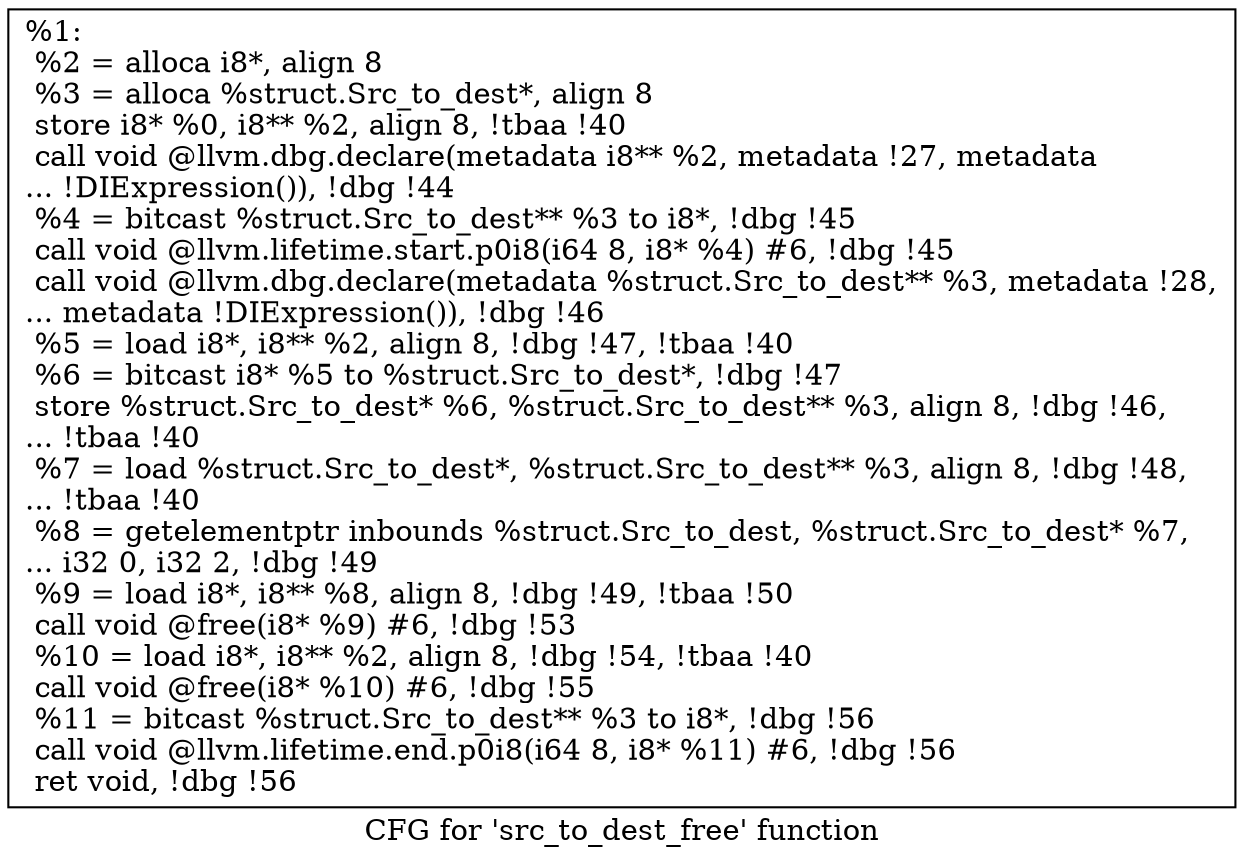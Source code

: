 digraph "CFG for 'src_to_dest_free' function" {
	label="CFG for 'src_to_dest_free' function";

	Node0x15e6d90 [shape=record,label="{%1:\l  %2 = alloca i8*, align 8\l  %3 = alloca %struct.Src_to_dest*, align 8\l  store i8* %0, i8** %2, align 8, !tbaa !40\l  call void @llvm.dbg.declare(metadata i8** %2, metadata !27, metadata\l... !DIExpression()), !dbg !44\l  %4 = bitcast %struct.Src_to_dest** %3 to i8*, !dbg !45\l  call void @llvm.lifetime.start.p0i8(i64 8, i8* %4) #6, !dbg !45\l  call void @llvm.dbg.declare(metadata %struct.Src_to_dest** %3, metadata !28,\l... metadata !DIExpression()), !dbg !46\l  %5 = load i8*, i8** %2, align 8, !dbg !47, !tbaa !40\l  %6 = bitcast i8* %5 to %struct.Src_to_dest*, !dbg !47\l  store %struct.Src_to_dest* %6, %struct.Src_to_dest** %3, align 8, !dbg !46,\l... !tbaa !40\l  %7 = load %struct.Src_to_dest*, %struct.Src_to_dest** %3, align 8, !dbg !48,\l... !tbaa !40\l  %8 = getelementptr inbounds %struct.Src_to_dest, %struct.Src_to_dest* %7,\l... i32 0, i32 2, !dbg !49\l  %9 = load i8*, i8** %8, align 8, !dbg !49, !tbaa !50\l  call void @free(i8* %9) #6, !dbg !53\l  %10 = load i8*, i8** %2, align 8, !dbg !54, !tbaa !40\l  call void @free(i8* %10) #6, !dbg !55\l  %11 = bitcast %struct.Src_to_dest** %3 to i8*, !dbg !56\l  call void @llvm.lifetime.end.p0i8(i64 8, i8* %11) #6, !dbg !56\l  ret void, !dbg !56\l}"];
}
